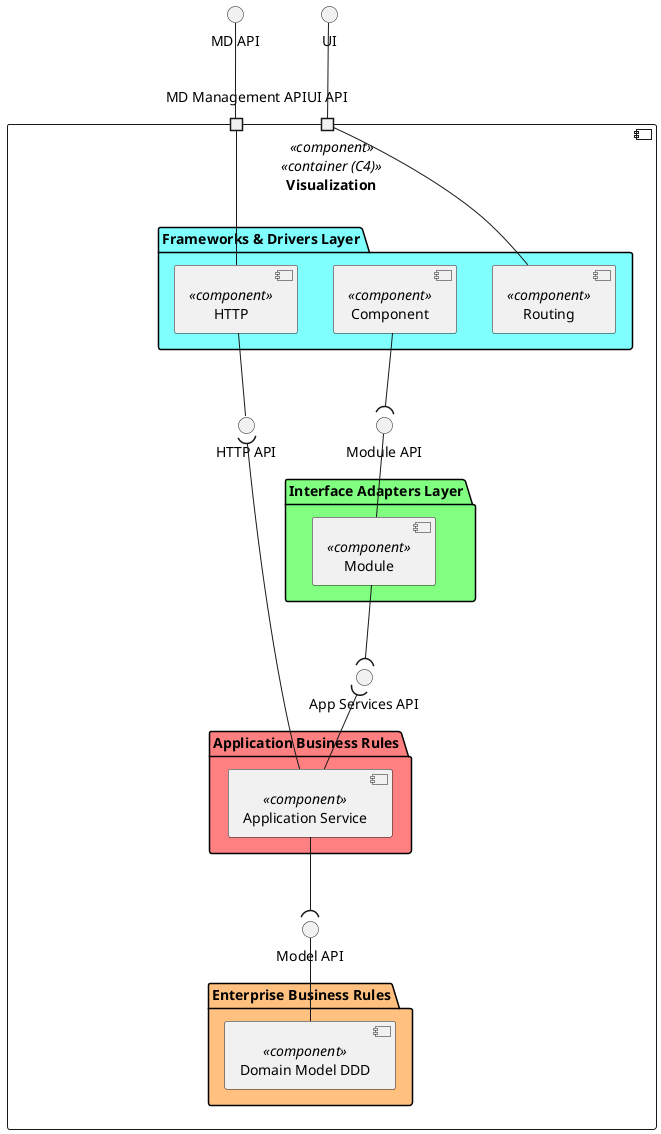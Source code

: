 @startuml logical-view

top to bottom direction

interface "MD API" as API
interface "UI" as UI

component "Visualization" as VIS <<component>> <<container (C4)>> {
  portin "MD Management API" as P1
  portin "UI API" as P2

  Interface "Module API" as MODULE_API


  folder "Frameworks & Drivers Layer" #80FFFF {
    component "Routing" as ROUTE <<component>> {
    }
    component "Component" as COMPONENT <<component>> {
    }
    component "HTTP" as HTTP <<component>> {
    }
  }

  Interface "HTTP API" AS HTTP_API

  Interface "App Services API" AS SRV_API
  Interface "Model API" AS MODEL_API

  folder "Interface Adapters Layer" #80FF80 {
    component "Module" as MODULE <<component>> {
    }
  }

  folder "Application Business Rules" #FF8080 {
    component "Application Service" as SRV <<component>> {
    }
  }

  folder "Enterprise Business Rules" #FFC080 {
    component "Domain Model DDD" as MODEL <<component>> {
    }
  }
}

API -- P1
ROUTE -- P2
UI -- P2

P1 --- HTTP
COMPONENT --( MODULE_API

HTTP_API )-- SRV
HTTP_API -up- HTTP

MODULE -up- MODULE_API

MODULE --( SRV_API
SRV -up-( SRV_API

SRV --( MODEL_API 
MODEL -up- MODEL_API 

@enduml
